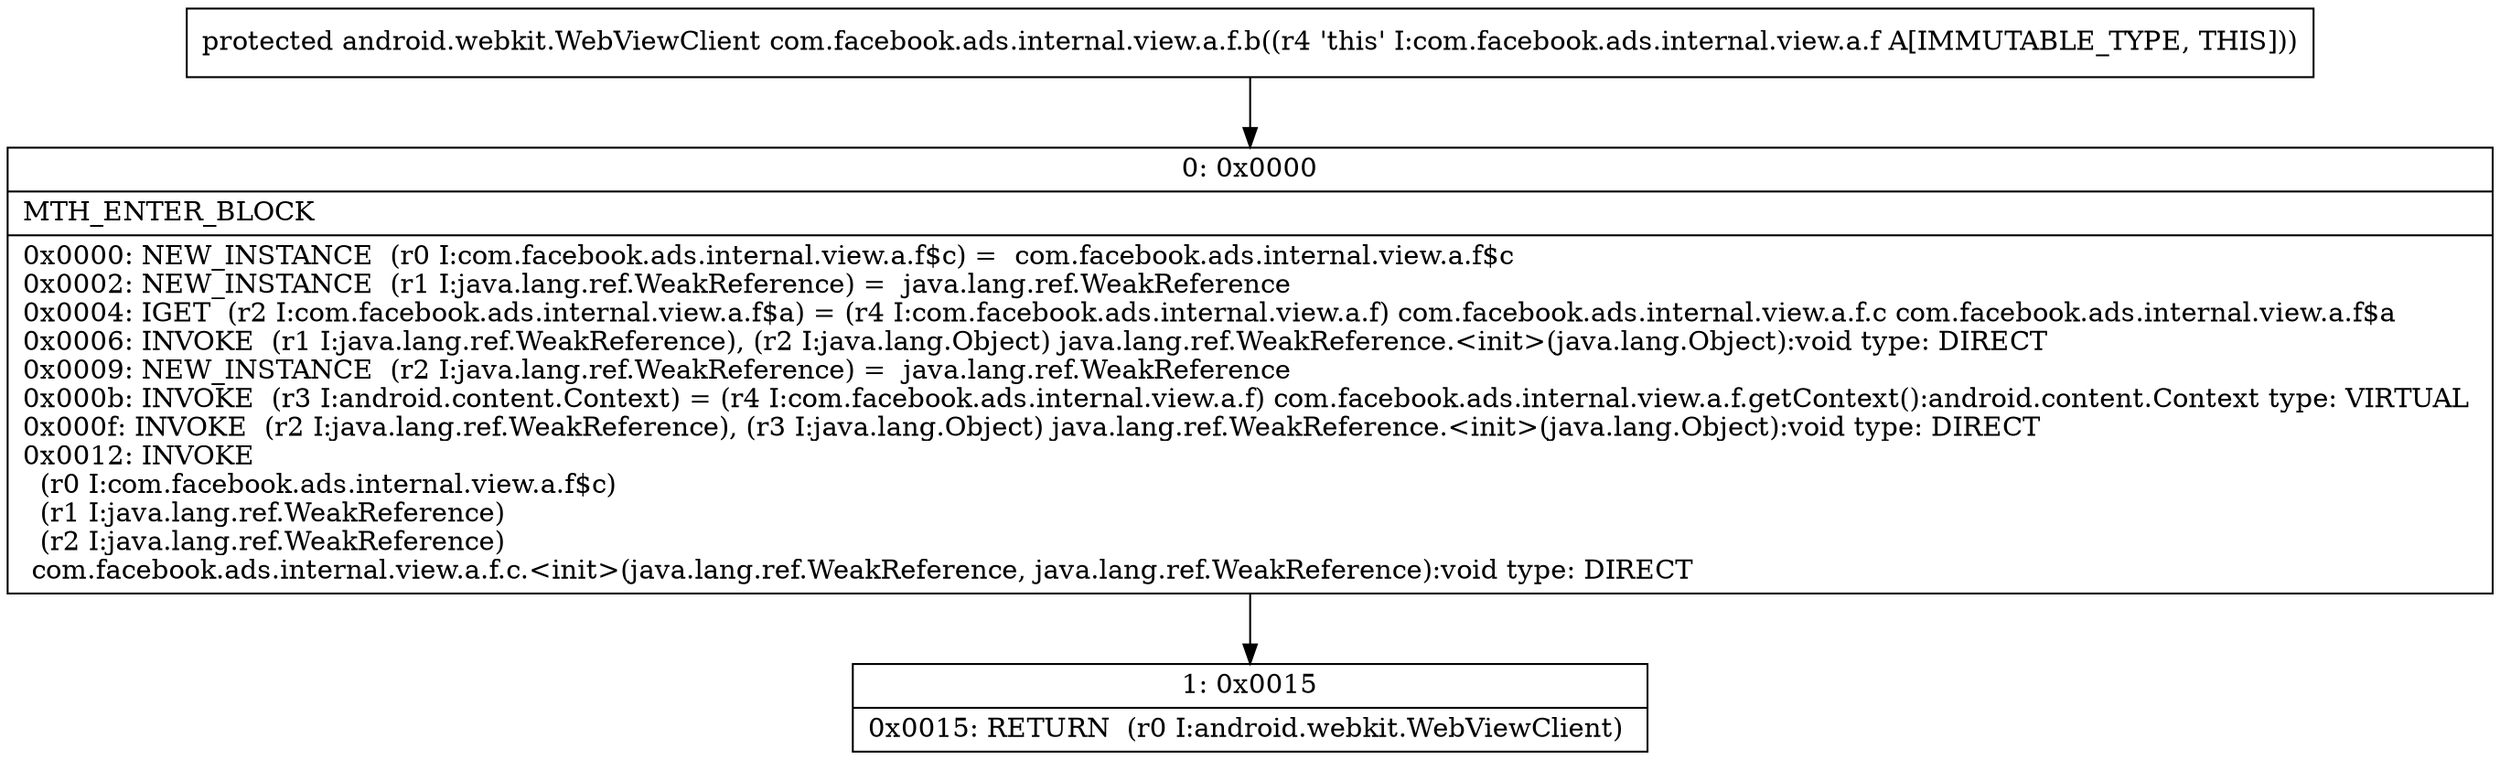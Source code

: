 digraph "CFG forcom.facebook.ads.internal.view.a.f.b()Landroid\/webkit\/WebViewClient;" {
Node_0 [shape=record,label="{0\:\ 0x0000|MTH_ENTER_BLOCK\l|0x0000: NEW_INSTANCE  (r0 I:com.facebook.ads.internal.view.a.f$c) =  com.facebook.ads.internal.view.a.f$c \l0x0002: NEW_INSTANCE  (r1 I:java.lang.ref.WeakReference) =  java.lang.ref.WeakReference \l0x0004: IGET  (r2 I:com.facebook.ads.internal.view.a.f$a) = (r4 I:com.facebook.ads.internal.view.a.f) com.facebook.ads.internal.view.a.f.c com.facebook.ads.internal.view.a.f$a \l0x0006: INVOKE  (r1 I:java.lang.ref.WeakReference), (r2 I:java.lang.Object) java.lang.ref.WeakReference.\<init\>(java.lang.Object):void type: DIRECT \l0x0009: NEW_INSTANCE  (r2 I:java.lang.ref.WeakReference) =  java.lang.ref.WeakReference \l0x000b: INVOKE  (r3 I:android.content.Context) = (r4 I:com.facebook.ads.internal.view.a.f) com.facebook.ads.internal.view.a.f.getContext():android.content.Context type: VIRTUAL \l0x000f: INVOKE  (r2 I:java.lang.ref.WeakReference), (r3 I:java.lang.Object) java.lang.ref.WeakReference.\<init\>(java.lang.Object):void type: DIRECT \l0x0012: INVOKE  \l  (r0 I:com.facebook.ads.internal.view.a.f$c)\l  (r1 I:java.lang.ref.WeakReference)\l  (r2 I:java.lang.ref.WeakReference)\l com.facebook.ads.internal.view.a.f.c.\<init\>(java.lang.ref.WeakReference, java.lang.ref.WeakReference):void type: DIRECT \l}"];
Node_1 [shape=record,label="{1\:\ 0x0015|0x0015: RETURN  (r0 I:android.webkit.WebViewClient) \l}"];
MethodNode[shape=record,label="{protected android.webkit.WebViewClient com.facebook.ads.internal.view.a.f.b((r4 'this' I:com.facebook.ads.internal.view.a.f A[IMMUTABLE_TYPE, THIS])) }"];
MethodNode -> Node_0;
Node_0 -> Node_1;
}

